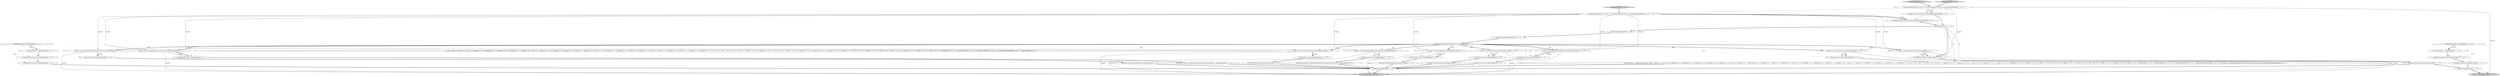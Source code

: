 digraph {
12 [style = filled, label = "functionTemplate['0', '1', '0']", fillcolor = lightgray, shape = diamond image = "AAA0AAABBB2BBB"];
49 [style = filled, label = "_localctx.exception = re@@@94@@@['0', '0', '1']", fillcolor = white, shape = ellipse image = "AAA0AAABBB3BBB"];
0 [style = filled, label = "FunctionTemplateContext _localctx = new FunctionTemplateContext(_ctx,getState())@@@3@@@['1', '1', '0']", fillcolor = white, shape = ellipse image = "AAA0AAABBB1BBB"];
38 [style = filled, label = "_localctx = new CastContext(_localctx)@@@10@@@['0', '0', '1']", fillcolor = white, shape = ellipse image = "AAA0AAABBB3BBB"];
43 [style = filled, label = "_errHandler.reportError(this,re)@@@95@@@['0', '0', '1']", fillcolor = white, shape = ellipse image = "AAA0AAABBB3BBB"];
3 [style = filled, label = "enterOuterAlt(_localctx,1)@@@11@@@['1', '1', '1']", fillcolor = white, shape = ellipse image = "AAA0AAABBB1BBB"];
21 [style = filled, label = "_localctx = new ExtractContext(_localctx)@@@17@@@['0', '0', '1']", fillcolor = white, shape = ellipse image = "AAA0AAABBB3BBB"];
34 [style = filled, label = "enterOuterAlt(_localctx,8)@@@74@@@['0', '0', '1']", fillcolor = white, shape = ellipse image = "AAA0AAABBB3BBB"];
7 [style = filled, label = "_errHandler.recover(this,re)@@@52@@@['1', '1', '0']", fillcolor = white, shape = ellipse image = "AAA0AAABBB1BBB"];
17 [style = filled, label = "{setState(580)match(T__0)setState(581)query()setState(582)match(T__1)}@@@64@@@['0', '0', '1']", fillcolor = white, shape = ellipse image = "AAA0AAABBB3BBB"];
24 [style = filled, label = "primaryExpression['0', '0', '1']", fillcolor = lightgray, shape = diamond image = "AAA0AAABBB3BBB"];
42 [style = filled, label = "_errHandler.sync(this)@@@8@@@['0', '0', '1']", fillcolor = white, shape = ellipse image = "AAA0AAABBB3BBB"];
36 [style = filled, label = "{setState(584)qualifiedName()}@@@75@@@['0', '0', '1']", fillcolor = white, shape = ellipse image = "AAA0AAABBB3BBB"];
44 [style = filled, label = "enterOuterAlt(_localctx,7)@@@63@@@['0', '0', '1']", fillcolor = white, shape = ellipse image = "AAA0AAABBB3BBB"];
30 [style = filled, label = "{exitRule()}@@@98@@@['0', '0', '1']", fillcolor = white, shape = ellipse image = "AAA0AAABBB3BBB"];
11 [style = filled, label = "enterRule(_localctx,76,RULE_functionTemplate)@@@4@@@['1', '1', '0']", fillcolor = white, shape = ellipse image = "AAA0AAABBB1BBB"];
40 [style = filled, label = "{setState(571)builtinDateTimeFunction()}@@@26@@@['0', '0', '1']", fillcolor = white, shape = ellipse image = "AAA0AAABBB3BBB"];
46 [style = filled, label = "return _localctx@@@101@@@['0', '0', '1']", fillcolor = lightgray, shape = ellipse image = "AAA0AAABBB3BBB"];
20 [style = filled, label = "_localctx = new StarContext(_localctx)@@@38@@@['0', '0', '1']", fillcolor = white, shape = ellipse image = "AAA0AAABBB3BBB"];
16 [style = filled, label = "_localctx = new CurrentDateTimeFunctionContext(_localctx)@@@24@@@['0', '0', '1']", fillcolor = white, shape = ellipse image = "AAA0AAABBB3BBB"];
19 [style = filled, label = "_errHandler.recover(this,re)@@@96@@@['0', '0', '1']", fillcolor = white, shape = ellipse image = "AAA0AAABBB3BBB"];
47 [style = filled, label = "_localctx = new FunctionContext(_localctx)@@@55@@@['0', '0', '1']", fillcolor = white, shape = ellipse image = "AAA0AAABBB3BBB"];
14 [style = filled, label = "getInterpreter().adaptivePredict(_input,79,_ctx)@@@9@@@['0', '0', '1']", fillcolor = white, shape = diamond image = "AAA0AAABBB3BBB"];
15 [style = filled, label = "{setState(570)extractExpression()}@@@19@@@['0', '0', '1']", fillcolor = white, shape = ellipse image = "AAA0AAABBB3BBB"];
45 [style = filled, label = "enterOuterAlt(_localctx,4)@@@32@@@['0', '0', '1']", fillcolor = white, shape = ellipse image = "AAA0AAABBB3BBB"];
41 [style = filled, label = "enterRule(_localctx,60,RULE_primaryExpression)@@@4@@@['0', '0', '1']", fillcolor = white, shape = ellipse image = "AAA0AAABBB3BBB"];
26 [style = filled, label = "_localctx = new ConstantDefaultContext(_localctx)@@@31@@@['0', '0', '1']", fillcolor = white, shape = ellipse image = "AAA0AAABBB3BBB"];
50 [style = filled, label = "_localctx = new DereferenceContext(_localctx)@@@73@@@['0', '0', '1']", fillcolor = white, shape = ellipse image = "AAA0AAABBB3BBB"];
35 [style = filled, label = "_localctx = new SubqueryExpressionContext(_localctx)@@@62@@@['0', '0', '1']", fillcolor = white, shape = ellipse image = "AAA0AAABBB3BBB"];
6 [style = filled, label = "return _localctx@@@57@@@['1', '1', '0']", fillcolor = lightgray, shape = ellipse image = "AAA0AAABBB1BBB"];
37 [style = filled, label = "enterOuterAlt(_localctx,2)@@@18@@@['0', '0', '1']", fillcolor = white, shape = ellipse image = "AAA0AAABBB3BBB"];
2 [style = filled, label = "RecognitionException re@@@49@@@['1', '1', '0']", fillcolor = white, shape = diamond image = "AAA0AAABBB1BBB"];
23 [style = filled, label = "enterOuterAlt(_localctx,9)@@@81@@@['0', '0', '1']", fillcolor = white, shape = ellipse image = "AAA0AAABBB3BBB"];
29 [style = filled, label = "{setState(585)match(T__0)setState(586)expression()setState(587)match(T__1)}@@@82@@@['0', '0', '1']", fillcolor = white, shape = ellipse image = "AAA0AAABBB3BBB"];
13 [style = filled, label = "enterOuterAlt(_localctx,6)@@@56@@@['0', '0', '1']", fillcolor = white, shape = ellipse image = "AAA0AAABBB3BBB"];
32 [style = filled, label = "enterOuterAlt(_localctx,5)@@@39@@@['0', '0', '1']", fillcolor = white, shape = ellipse image = "AAA0AAABBB3BBB"];
18 [style = filled, label = "{setState(572)constant()}@@@33@@@['0', '0', '1']", fillcolor = white, shape = ellipse image = "AAA0AAABBB3BBB"];
9 [style = filled, label = "int _la@@@5@@@['1', '1', '1']", fillcolor = white, shape = ellipse image = "AAA0AAABBB1BBB"];
48 [style = filled, label = "{setState(579)functionExpression()}@@@57@@@['0', '0', '1']", fillcolor = white, shape = ellipse image = "AAA0AAABBB3BBB"];
5 [style = filled, label = "_errHandler.reportError(this,re)@@@51@@@['1', '1', '0']", fillcolor = white, shape = ellipse image = "AAA0AAABBB1BBB"];
1 [style = filled, label = "{exitRule()}@@@54@@@['1', '1', '0']", fillcolor = white, shape = ellipse image = "AAA0AAABBB1BBB"];
4 [style = filled, label = "{setState(569)castExpression()}@@@12@@@['1', '1', '1']", fillcolor = white, shape = ellipse image = "AAA0AAABBB1BBB"];
8 [style = filled, label = "_localctx.exception = re@@@50@@@['1', '1', '0']", fillcolor = white, shape = ellipse image = "AAA0AAABBB1BBB"];
27 [style = filled, label = "{setState(576)_la = _input.LA(1)if ((((_la) & ~0x3f) == 0 && ((1L << _la) & ((1L << ANALYZE) | (1L << ANALYZED) | (1L << CATALOGS) | (1L << COLUMNS) | (1L << CURRENT) | (1L << DAY) | (1L << DEBUG) | (1L << EXECUTABLE) | (1L << EXPLAIN) | (1L << FIRST) | (1L << FORMAT) | (1L << FULL) | (1L << FUNCTIONS) | (1L << GRAPHVIZ) | (1L << HOUR) | (1L << INTERVAL) | (1L << LAST) | (1L << LIMIT) | (1L << MAPPED) | (1L << MINUTE) | (1L << MONTH) | (1L << OPTIMIZED))) != 0) || ((((_la - 67)) & ~0x3f) == 0 && ((1L << (_la - 67)) & ((1L << (PARSED - 67)) | (1L << (PHYSICAL - 67)) | (1L << (PLAN - 67)) | (1L << (RLIKE - 67)) | (1L << (QUERY - 67)) | (1L << (SCHEMAS - 67)) | (1L << (SECOND - 67)) | (1L << (SHOW - 67)) | (1L << (SYS - 67)) | (1L << (TABLES - 67)) | (1L << (TEXT - 67)) | (1L << (TYPE - 67)) | (1L << (TYPES - 67)) | (1L << (VERIFY - 67)) | (1L << (YEAR - 67)) | (1L << (IDENTIFIER - 67)) | (1L << (DIGIT_IDENTIFIER - 67)) | (1L << (QUOTED_IDENTIFIER - 67)) | (1L << (BACKQUOTED_IDENTIFIER - 67)))) != 0)) {{setState(573)qualifiedName()setState(574)match(DOT)}}setState(578)match(ASTERISK)}@@@40@@@['0', '0', '1']", fillcolor = white, shape = ellipse image = "AAA0AAABBB3BBB"];
31 [style = filled, label = "PrimaryExpressionContext _localctx = new PrimaryExpressionContext(_ctx,getState())@@@3@@@['0', '0', '1']", fillcolor = white, shape = ellipse image = "AAA0AAABBB3BBB"];
28 [style = filled, label = "RecognitionException re@@@93@@@['0', '0', '1']", fillcolor = white, shape = diamond image = "AAA0AAABBB3BBB"];
33 [style = filled, label = "_localctx = new ParenthesizedExpressionContext(_localctx)@@@80@@@['0', '0', '1']", fillcolor = white, shape = ellipse image = "AAA0AAABBB3BBB"];
39 [style = filled, label = "enterOuterAlt(_localctx,3)@@@25@@@['0', '0', '1']", fillcolor = white, shape = ellipse image = "AAA0AAABBB3BBB"];
25 [style = filled, label = "setState(589)@@@7@@@['0', '0', '1']", fillcolor = white, shape = ellipse image = "AAA0AAABBB3BBB"];
22 [style = filled, label = "(((_la) & ~0x3f) == 0 && ((1L << _la) & ((1L << ANALYZE) | (1L << ANALYZED) | (1L << CATALOGS) | (1L << COLUMNS) | (1L << CURRENT) | (1L << DAY) | (1L << DEBUG) | (1L << EXECUTABLE) | (1L << EXPLAIN) | (1L << FIRST) | (1L << FORMAT) | (1L << FULL) | (1L << FUNCTIONS) | (1L << GRAPHVIZ) | (1L << HOUR) | (1L << INTERVAL) | (1L << LAST) | (1L << LIMIT) | (1L << MAPPED) | (1L << MINUTE) | (1L << MONTH) | (1L << OPTIMIZED))) != 0) || ((((_la - 67)) & ~0x3f) == 0 && ((1L << (_la - 67)) & ((1L << (PARSED - 67)) | (1L << (PHYSICAL - 67)) | (1L << (PLAN - 67)) | (1L << (RLIKE - 67)) | (1L << (QUERY - 67)) | (1L << (SCHEMAS - 67)) | (1L << (SECOND - 67)) | (1L << (SHOW - 67)) | (1L << (SYS - 67)) | (1L << (TABLES - 67)) | (1L << (TEXT - 67)) | (1L << (TYPE - 67)) | (1L << (TYPES - 67)) | (1L << (VERIFY - 67)) | (1L << (YEAR - 67)) | (1L << (IDENTIFIER - 67)) | (1L << (DIGIT_IDENTIFIER - 67)) | (1L << (QUOTED_IDENTIFIER - 67)) | (1L << (BACKQUOTED_IDENTIFIER - 67)))) != 0)@@@43@@@['0', '0', '1']", fillcolor = white, shape = diamond image = "AAA0AAABBB3BBB"];
10 [style = filled, label = "functionTemplate['1', '0', '0']", fillcolor = lightgray, shape = diamond image = "AAA0AAABBB1BBB"];
31->50 [style = solid, label="_localctx"];
38->3 [style = solid, label="_localctx"];
47->13 [style = solid, label="_localctx"];
48->30 [style = bold, label=""];
20->32 [style = solid, label="_localctx"];
2->8 [style = dotted, label="true"];
36->30 [style = bold, label=""];
16->46 [style = solid, label="_localctx"];
2->5 [style = dotted, label="true"];
14->26 [style = dotted, label="true"];
31->38 [style = solid, label="_localctx"];
21->37 [style = solid, label="_localctx"];
28->49 [style = bold, label=""];
31->20 [style = solid, label="_localctx"];
35->46 [style = solid, label="_localctx"];
33->23 [style = bold, label=""];
27->30 [style = bold, label=""];
14->47 [style = bold, label=""];
25->42 [style = bold, label=""];
33->46 [style = solid, label="_localctx"];
7->1 [style = bold, label=""];
16->39 [style = solid, label="_localctx"];
9->25 [style = bold, label=""];
14->23 [style = dotted, label="true"];
38->46 [style = solid, label="_localctx"];
21->37 [style = bold, label=""];
31->47 [style = solid, label="_localctx"];
23->29 [style = bold, label=""];
40->30 [style = bold, label=""];
12->0 [style = bold, label=""];
16->39 [style = bold, label=""];
0->3 [style = solid, label="_localctx"];
8->5 [style = bold, label=""];
14->39 [style = dotted, label="true"];
13->48 [style = bold, label=""];
14->35 [style = bold, label=""];
14->21 [style = bold, label=""];
47->46 [style = solid, label="_localctx"];
14->35 [style = dotted, label="true"];
20->32 [style = bold, label=""];
49->43 [style = bold, label=""];
0->6 [style = solid, label="_localctx"];
31->33 [style = solid, label="_localctx"];
9->27 [style = solid, label="_la"];
0->11 [style = bold, label=""];
44->17 [style = bold, label=""];
4->1 [style = bold, label=""];
14->32 [style = dotted, label="true"];
31->41 [style = bold, label=""];
43->19 [style = bold, label=""];
26->45 [style = bold, label=""];
14->20 [style = dotted, label="true"];
31->35 [style = solid, label="_localctx"];
14->22 [style = dotted, label="true"];
14->37 [style = dotted, label="true"];
31->21 [style = solid, label="_localctx"];
47->13 [style = bold, label=""];
14->44 [style = dotted, label="true"];
14->34 [style = dotted, label="true"];
18->30 [style = bold, label=""];
5->7 [style = bold, label=""];
15->30 [style = bold, label=""];
50->34 [style = solid, label="_localctx"];
14->16 [style = bold, label=""];
30->46 [style = bold, label=""];
35->44 [style = solid, label="_localctx"];
14->3 [style = dotted, label="true"];
14->33 [style = dotted, label="true"];
32->27 [style = bold, label=""];
34->36 [style = bold, label=""];
14->38 [style = dotted, label="true"];
2->8 [style = bold, label=""];
35->44 [style = bold, label=""];
14->13 [style = dotted, label="true"];
28->19 [style = dotted, label="true"];
24->31 [style = bold, label=""];
45->18 [style = bold, label=""];
37->15 [style = bold, label=""];
31->26 [style = solid, label="_localctx"];
26->46 [style = solid, label="_localctx"];
42->14 [style = bold, label=""];
17->30 [style = bold, label=""];
14->50 [style = bold, label=""];
3->4 [style = bold, label=""];
10->0 [style = bold, label=""];
14->50 [style = dotted, label="true"];
29->30 [style = bold, label=""];
14->38 [style = bold, label=""];
9->4 [style = solid, label="_la"];
31->16 [style = solid, label="_localctx"];
50->46 [style = solid, label="_localctx"];
19->30 [style = bold, label=""];
14->47 [style = dotted, label="true"];
9->3 [style = bold, label=""];
14->16 [style = dotted, label="true"];
11->9 [style = bold, label=""];
1->6 [style = bold, label=""];
14->26 [style = bold, label=""];
20->46 [style = solid, label="_localctx"];
26->45 [style = solid, label="_localctx"];
14->21 [style = dotted, label="true"];
28->43 [style = dotted, label="true"];
31->41 [style = solid, label="_localctx"];
38->3 [style = bold, label=""];
28->49 [style = dotted, label="true"];
14->33 [style = bold, label=""];
41->9 [style = bold, label=""];
14->45 [style = dotted, label="true"];
0->11 [style = solid, label="_localctx"];
21->46 [style = solid, label="_localctx"];
11->41 [style = dashed, label="0"];
50->34 [style = bold, label=""];
39->40 [style = bold, label=""];
33->23 [style = solid, label="_localctx"];
4->30 [style = bold, label=""];
14->20 [style = bold, label=""];
2->7 [style = dotted, label="true"];
0->31 [style = dashed, label="0"];
}
